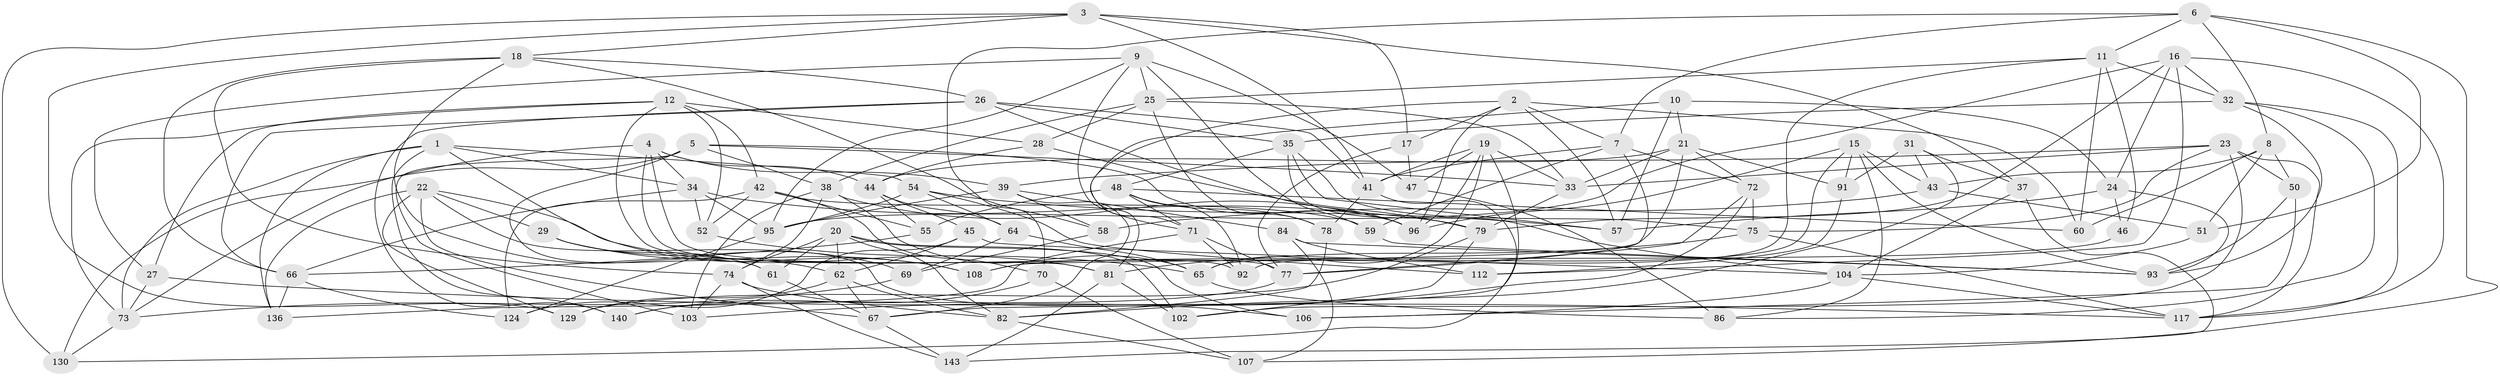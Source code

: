 // original degree distribution, {4: 1.0}
// Generated by graph-tools (version 1.1) at 2025/42/03/06/25 10:42:19]
// undirected, 91 vertices, 231 edges
graph export_dot {
graph [start="1"]
  node [color=gray90,style=filled];
  1 [super="+30"];
  2 [super="+88"];
  3 [super="+97"];
  4 [super="+83"];
  5 [super="+128"];
  6 [super="+85"];
  7 [super="+118"];
  8 [super="+40"];
  9 [super="+56"];
  10;
  11 [super="+13"];
  12 [super="+14"];
  15 [super="+68"];
  16 [super="+126"];
  17;
  18 [super="+116"];
  19 [super="+53"];
  20 [super="+131"];
  21 [super="+89"];
  22 [super="+113"];
  23 [super="+36"];
  24 [super="+99"];
  25 [super="+49"];
  26 [super="+90"];
  27;
  28;
  29;
  31;
  32 [super="+63"];
  33 [super="+76"];
  34 [super="+137"];
  35 [super="+80"];
  37;
  38 [super="+125"];
  39 [super="+127"];
  41 [super="+115"];
  42 [super="+121"];
  43 [super="+114"];
  44 [super="+120"];
  45;
  46;
  47;
  48 [super="+87"];
  50;
  51;
  52;
  54 [super="+101"];
  55;
  57 [super="+109"];
  58;
  59;
  60;
  61;
  62 [super="+144"];
  64;
  65 [super="+132"];
  66 [super="+111"];
  67 [super="+119"];
  69;
  70;
  71 [super="+134"];
  72 [super="+139"];
  73 [super="+110"];
  74 [super="+123"];
  75 [super="+141"];
  77 [super="+133"];
  78;
  79 [super="+100"];
  81 [super="+135"];
  82 [super="+105"];
  84;
  86;
  91;
  92;
  93 [super="+94"];
  95 [super="+142"];
  96 [super="+98"];
  102;
  103;
  104 [super="+138"];
  106;
  107;
  108;
  112;
  117 [super="+122"];
  124;
  129;
  130;
  136;
  140;
  143;
  1 -- 108;
  1 -- 54;
  1 -- 34;
  1 -- 136;
  1 -- 140;
  1 -- 73;
  2 -- 17;
  2 -- 96;
  2 -- 60;
  2 -- 71;
  2 -- 57;
  2 -- 7;
  3 -- 18;
  3 -- 17;
  3 -- 130;
  3 -- 41;
  3 -- 129;
  3 -- 37;
  4 -- 39;
  4 -- 73;
  4 -- 44;
  4 -- 34;
  4 -- 77;
  4 -- 92;
  5 -- 130;
  5 -- 103;
  5 -- 96;
  5 -- 61;
  5 -- 33;
  5 -- 38;
  6 -- 11;
  6 -- 51;
  6 -- 107;
  6 -- 8;
  6 -- 70;
  6 -- 7;
  7 -- 59;
  7 -- 41;
  7 -- 72;
  7 -- 77;
  8 -- 50;
  8 -- 60;
  8 -- 51;
  8 -- 43 [weight=2];
  9 -- 59;
  9 -- 71;
  9 -- 25;
  9 -- 27;
  9 -- 95;
  9 -- 47;
  10 -- 21;
  10 -- 24;
  10 -- 81;
  10 -- 57;
  11 -- 46;
  11 -- 32;
  11 -- 60;
  11 -- 65;
  11 -- 25;
  12 -- 27;
  12 -- 81;
  12 -- 42;
  12 -- 28;
  12 -- 52;
  12 -- 73;
  15 -- 43;
  15 -- 92;
  15 -- 96;
  15 -- 91;
  15 -- 93;
  15 -- 86;
  16 -- 117;
  16 -- 112;
  16 -- 24;
  16 -- 32;
  16 -- 79;
  16 -- 95;
  17 -- 77;
  17 -- 47;
  18 -- 62;
  18 -- 66;
  18 -- 58;
  18 -- 26;
  18 -- 74;
  19 -- 33;
  19 -- 41;
  19 -- 96;
  19 -- 65;
  19 -- 47;
  19 -- 67;
  20 -- 102;
  20 -- 62;
  20 -- 74;
  20 -- 106;
  20 -- 82;
  20 -- 61;
  21 -- 108;
  21 -- 33;
  21 -- 72;
  21 -- 91;
  21 -- 44;
  22 -- 29;
  22 -- 129;
  22 -- 136;
  22 -- 81;
  22 -- 106;
  22 -- 67;
  23 -- 39;
  23 -- 117;
  23 -- 33;
  23 -- 50;
  23 -- 75;
  23 -- 102;
  24 -- 46 [weight=2];
  24 -- 57;
  24 -- 93;
  25 -- 28;
  25 -- 38;
  25 -- 78;
  25 -- 33;
  26 -- 35;
  26 -- 66;
  26 -- 96;
  26 -- 41;
  26 -- 140;
  27 -- 73;
  27 -- 117;
  28 -- 44;
  28 -- 79;
  29 -- 61;
  29 -- 108;
  29 -- 69;
  31 -- 82;
  31 -- 37;
  31 -- 91;
  31 -- 43;
  32 -- 117;
  32 -- 93;
  32 -- 86;
  32 -- 35;
  33 -- 79;
  34 -- 95;
  34 -- 52;
  34 -- 66;
  34 -- 79;
  35 -- 48;
  35 -- 75;
  35 -- 57;
  35 -- 104;
  37 -- 143;
  37 -- 104;
  38 -- 103;
  38 -- 74;
  38 -- 96;
  38 -- 65;
  39 -- 67;
  39 -- 58;
  39 -- 84;
  39 -- 95;
  41 -- 78;
  41 -- 130;
  42 -- 55;
  42 -- 124;
  42 -- 59;
  42 -- 52;
  42 -- 70;
  43 -- 51;
  43 -- 58;
  44 -- 64;
  44 -- 55;
  44 -- 45;
  45 -- 124;
  45 -- 104;
  45 -- 62;
  46 -- 108;
  47 -- 86;
  48 -- 78;
  48 -- 60;
  48 -- 92;
  48 -- 55;
  48 -- 71;
  50 -- 93;
  50 -- 106;
  51 -- 104;
  52 -- 65;
  54 -- 57 [weight=2];
  54 -- 64;
  54 -- 112;
  54 -- 95;
  55 -- 66;
  58 -- 69;
  59 -- 93;
  61 -- 67;
  62 -- 129;
  62 -- 67;
  62 -- 82;
  64 -- 69;
  64 -- 65;
  65 -- 86;
  66 -- 136;
  66 -- 124;
  67 -- 143;
  69 -- 73;
  70 -- 140;
  70 -- 107;
  71 -- 136;
  71 -- 92;
  71 -- 77;
  72 -- 77;
  72 -- 75 [weight=2];
  72 -- 103;
  73 -- 130;
  74 -- 143;
  74 -- 82;
  74 -- 103;
  75 -- 81;
  75 -- 117;
  77 -- 140;
  78 -- 82;
  79 -- 129;
  79 -- 102;
  81 -- 102;
  81 -- 143;
  82 -- 107;
  84 -- 112;
  84 -- 93;
  84 -- 107;
  91 -- 112;
  95 -- 124;
  104 -- 117;
  104 -- 106;
}
